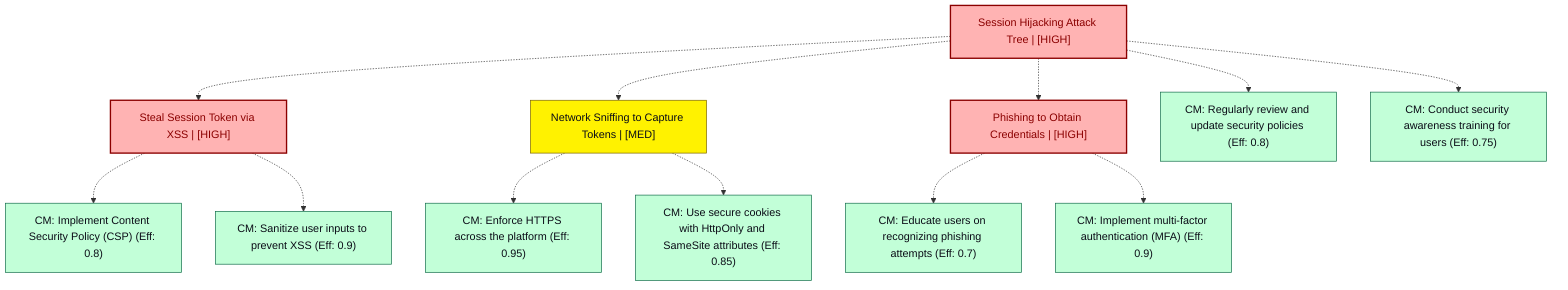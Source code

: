 graph TB
  node_01K6B2T75C3TTS7QG36RZ7TW4Z["Session Hijacking Attack Tree | [HIGH]"]:::highRisk
  node_01K6B2T75C3TTS7QG36RZ7TW4A["Steal Session Token via XSS | [HIGH]"]:::highRisk
  node_01K6B2T75C3TTS7QG36RZ7TW4A_cm_0["CM: Implement Content Security Policy (CSP) (Eff: 0.8)"]:::countermeasure
  node_01K6B2T75C3TTS7QG36RZ7TW4A_cm_1["CM: Sanitize user inputs to prevent XSS (Eff: 0.9)"]:::countermeasure
  node_01K6B2T75C3TTS7QG36RZ7TW4B["Network Sniffing to Capture Tokens | [MED]"]:::mediumRisk
  node_01K6B2T75C3TTS7QG36RZ7TW4B_cm_0["CM: Enforce HTTPS across the platform (Eff: 0.95)"]:::countermeasure
  node_01K6B2T75C3TTS7QG36RZ7TW4B_cm_1["CM: Use secure cookies with HttpOnly and SameSite attributes (Eff: 0.85)"]:::countermeasure
  node_01K6B2T75C3TTS7QG36RZ7TW4C["Phishing to Obtain Credentials | [HIGH]"]:::highRisk
  node_01K6B2T75C3TTS7QG36RZ7TW4C_cm_0["CM: Educate users on recognizing phishing attempts (Eff: 0.7)"]:::countermeasure
  node_01K6B2T75C3TTS7QG36RZ7TW4C_cm_1["CM: Implement multi-factor authentication (MFA) (Eff: 0.9)"]:::countermeasure
  node_01K6B2T75C3TTS7QG36RZ7TW4Z_cm_0["CM: Regularly review and update security policies (Eff: 0.8)"]:::countermeasure
  node_01K6B2T75C3TTS7QG36RZ7TW4Z_cm_1["CM: Conduct security awareness training for users (Eff: 0.75)"]:::countermeasure

  node_01K6B2T75C3TTS7QG36RZ7TW4Z -.-> node_01K6B2T75C3TTS7QG36RZ7TW4A
  node_01K6B2T75C3TTS7QG36RZ7TW4A -.-> node_01K6B2T75C3TTS7QG36RZ7TW4A_cm_0
  node_01K6B2T75C3TTS7QG36RZ7TW4A -.-> node_01K6B2T75C3TTS7QG36RZ7TW4A_cm_1
  node_01K6B2T75C3TTS7QG36RZ7TW4Z -.-> node_01K6B2T75C3TTS7QG36RZ7TW4B
  node_01K6B2T75C3TTS7QG36RZ7TW4B -.-> node_01K6B2T75C3TTS7QG36RZ7TW4B_cm_0
  node_01K6B2T75C3TTS7QG36RZ7TW4B -.-> node_01K6B2T75C3TTS7QG36RZ7TW4B_cm_1
  node_01K6B2T75C3TTS7QG36RZ7TW4Z -.-> node_01K6B2T75C3TTS7QG36RZ7TW4C
  node_01K6B2T75C3TTS7QG36RZ7TW4C -.-> node_01K6B2T75C3TTS7QG36RZ7TW4C_cm_0
  node_01K6B2T75C3TTS7QG36RZ7TW4C -.-> node_01K6B2T75C3TTS7QG36RZ7TW4C_cm_1
  node_01K6B2T75C3TTS7QG36RZ7TW4Z -.-> node_01K6B2T75C3TTS7QG36RZ7TW4Z_cm_0
  node_01K6B2T75C3TTS7QG36RZ7TW4Z -.-> node_01K6B2T75C3TTS7QG36RZ7TW4Z_cm_1

  classDef andNode fill:#FFB3B3,stroke:#8B0000,stroke-width:2px,color:#0B0D17
  classDef orNode fill:#C2FFD8,stroke:#106B49,stroke-width:2px,color:#0B0D17
  classDef leafNode fill:#73d1ff,stroke:#29ABE2,stroke-width:2px,color:#0B0D17
  classDef highRisk fill:#FFB3B3,color:#8B0000,stroke:#8B0000,stroke-width:2px
  classDef mediumRisk fill:#FFF200,stroke:#7A6300,stroke-width:1px,color:#0B0D17
  classDef lowRisk fill:#FFF2B3,stroke:#FFF2B3,stroke-width:1px,color:#0B0D17
  classDef countermeasure fill:#C2FFD8,stroke:#106B49,stroke-width:1px,color:#0B0D17
  classDef reference fill:#ffa1ad,stroke:#A259FF,stroke-width:1px,stroke-dasharray:3 3,color:#0B0D17
  classDef mitreNode stroke-dasharray:5 5
  classDef note fill:#ffffcc,stroke:#ffcc00,stroke-width:2px,stroke-dasharray:5 5